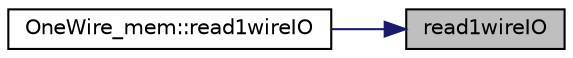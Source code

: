 digraph "read1wireIO"
{
 // INTERACTIVE_SVG=YES
 // LATEX_PDF_SIZE
  edge [fontname="Helvetica",fontsize="10",labelfontname="Helvetica",labelfontsize="10"];
  node [fontname="Helvetica",fontsize="10",shape=record];
  rankdir="RL";
  Node1 [label="read1wireIO",height=0.2,width=0.4,color="black", fillcolor="grey75", style="filled", fontcolor="black",tooltip=" "];
  Node1 -> Node2 [dir="back",color="midnightblue",fontsize="10",style="solid"];
  Node2 [label="OneWire_mem::read1wireIO",height=0.2,width=0.4,color="black", fillcolor="white", style="filled",URL="$class_one_wire__mem.html#a34f80402b4e705c8564e4f2b1cce9f48",tooltip=" "];
}
